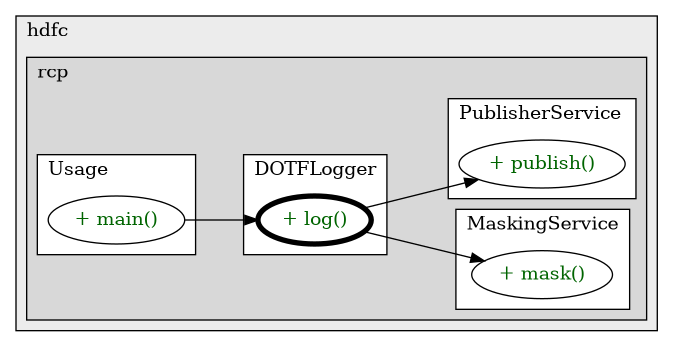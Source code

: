 @startuml

/' diagram meta data start
config=CallConfiguration;
{
  "rootMethod": "com.hdfc.rcp.logger.service.DOTFLogger#log(DOTFLogRequest)",
  "projectClassification": {
    "searchMode": "OpenProject", // OpenProject, AllProjects
    "includedProjects": "",
    "pathEndKeywords": "*.impl",
    "isClientPath": "",
    "isClientName": "",
    "isTestPath": "",
    "isTestName": "",
    "isMappingPath": "",
    "isMappingName": "",
    "isDataAccessPath": "",
    "isDataAccessName": "",
    "isDataStructurePath": "",
    "isDataStructureName": "",
    "isInterfaceStructuresPath": "",
    "isInterfaceStructuresName": "",
    "isEntryPointPath": "",
    "isEntryPointName": "",
    "treatFinalFieldsAsMandatory": false
  },
  "graphRestriction": {
    "classPackageExcludeFilter": "",
    "classPackageIncludeFilter": "",
    "classNameExcludeFilter": "",
    "classNameIncludeFilter": "",
    "methodNameExcludeFilter": "",
    "methodNameIncludeFilter": "",
    "removeByInheritance": "", // inheritance/annotation based filtering is done in a second step
    "removeByAnnotation": "",
    "removeByClassPackage": "", // cleanup the graph after inheritance/annotation based filtering is done
    "removeByClassName": "",
    "cutMappings": false,
    "cutEnum": true,
    "cutTests": true,
    "cutClient": true,
    "cutDataAccess": false,
    "cutInterfaceStructures": false,
    "cutDataStructures": false,
    "cutGetterAndSetter": true,
    "cutConstructors": true
  },
  "graphTraversal": {
    "forwardDepth": 3,
    "backwardDepth": 3,
    "classPackageExcludeFilter": "",
    "classPackageIncludeFilter": "",
    "classNameExcludeFilter": "",
    "classNameIncludeFilter": "",
    "methodNameExcludeFilter": "",
    "methodNameIncludeFilter": "",
    "hideMappings": false,
    "hideDataStructures": false,
    "hidePrivateMethods": true,
    "hideInterfaceCalls": true, // indirection: implementation -> interface (is hidden) -> implementation
    "onlyShowApplicationEntryPoints": false, // root node is included
    "useMethodCallsForStructureDiagram": "ForwardOnly" // ForwardOnly, BothDirections, No
  },
  "details": {
    "aggregation": "GroupByClass", // ByClass, GroupByClass, None
    "showMethodParametersTypes": false,
    "showMethodParametersNames": false,
    "showMethodReturnType": false,
    "showPackageLevels": 2,
    "showCallOrder": false,
    "edgeMode": "MethodsOnly", // TypesOnly, MethodsOnly, TypesAndMethods, MethodsAndDirectTypeUsage
    "showDetailedClassStructure": false
  },
  "rootClass": "com.hdfc.rcp.logger.service.DOTFLogger",
  "extensionCallbackMethod": "" // qualified.class.name#methodName - signature: public static String method(String)
}
diagram meta data end '/



digraph g {
    rankdir="LR"
    splines=polyline
    

'nodes 
subgraph cluster_3197625 { 
   	label=hdfc
	labeljust=l
	fillcolor="#ececec"
	style=filled
   
   subgraph cluster_1862178902 { 
   	label=rcp
	labeljust=l
	fillcolor="#d8d8d8"
	style=filled
   
   subgraph cluster_1325297990 { 
   	label=Usage
	labeljust=l
	fillcolor=white
	style=filled
   
   Usage182886937XXXmain1859653459[
	label="+ main()"
	style=filled
	fillcolor=white
	tooltip="Usage

null"
	fontcolor=darkgreen
];
} 

subgraph cluster_1534350595 { 
   	label=MaskingService
	labeljust=l
	fillcolor=white
	style=filled
   
   MaskingService1295707670XXXmask0[
	label="+ mask()"
	style=filled
	fillcolor=white
	tooltip="MaskingService

null"
	fontcolor=darkgreen
];
} 

subgraph cluster_201740099 { 
   	label=PublisherService
	labeljust=l
	fillcolor=white
	style=filled
   
   PublisherService1295707670XXXpublish0[
	label="+ publish()"
	style=filled
	fillcolor=white
	tooltip="PublisherService

null"
	fontcolor=darkgreen
];
} 

subgraph cluster_4709267 { 
   	label=DOTFLogger
	labeljust=l
	fillcolor=white
	style=filled
   
   DOTFLogger1830396498XXXlog365298376[
	label="+ log()"
	style=filled
	fillcolor=white
	tooltip="DOTFLogger

null"
	penwidth=4
	fontcolor=darkgreen
];
} 
} 
} 

'edges    
DOTFLogger1830396498XXXlog365298376 -> MaskingService1295707670XXXmask0;
DOTFLogger1830396498XXXlog365298376 -> PublisherService1295707670XXXpublish0;
Usage182886937XXXmain1859653459 -> DOTFLogger1830396498XXXlog365298376;
    
}
@enduml
